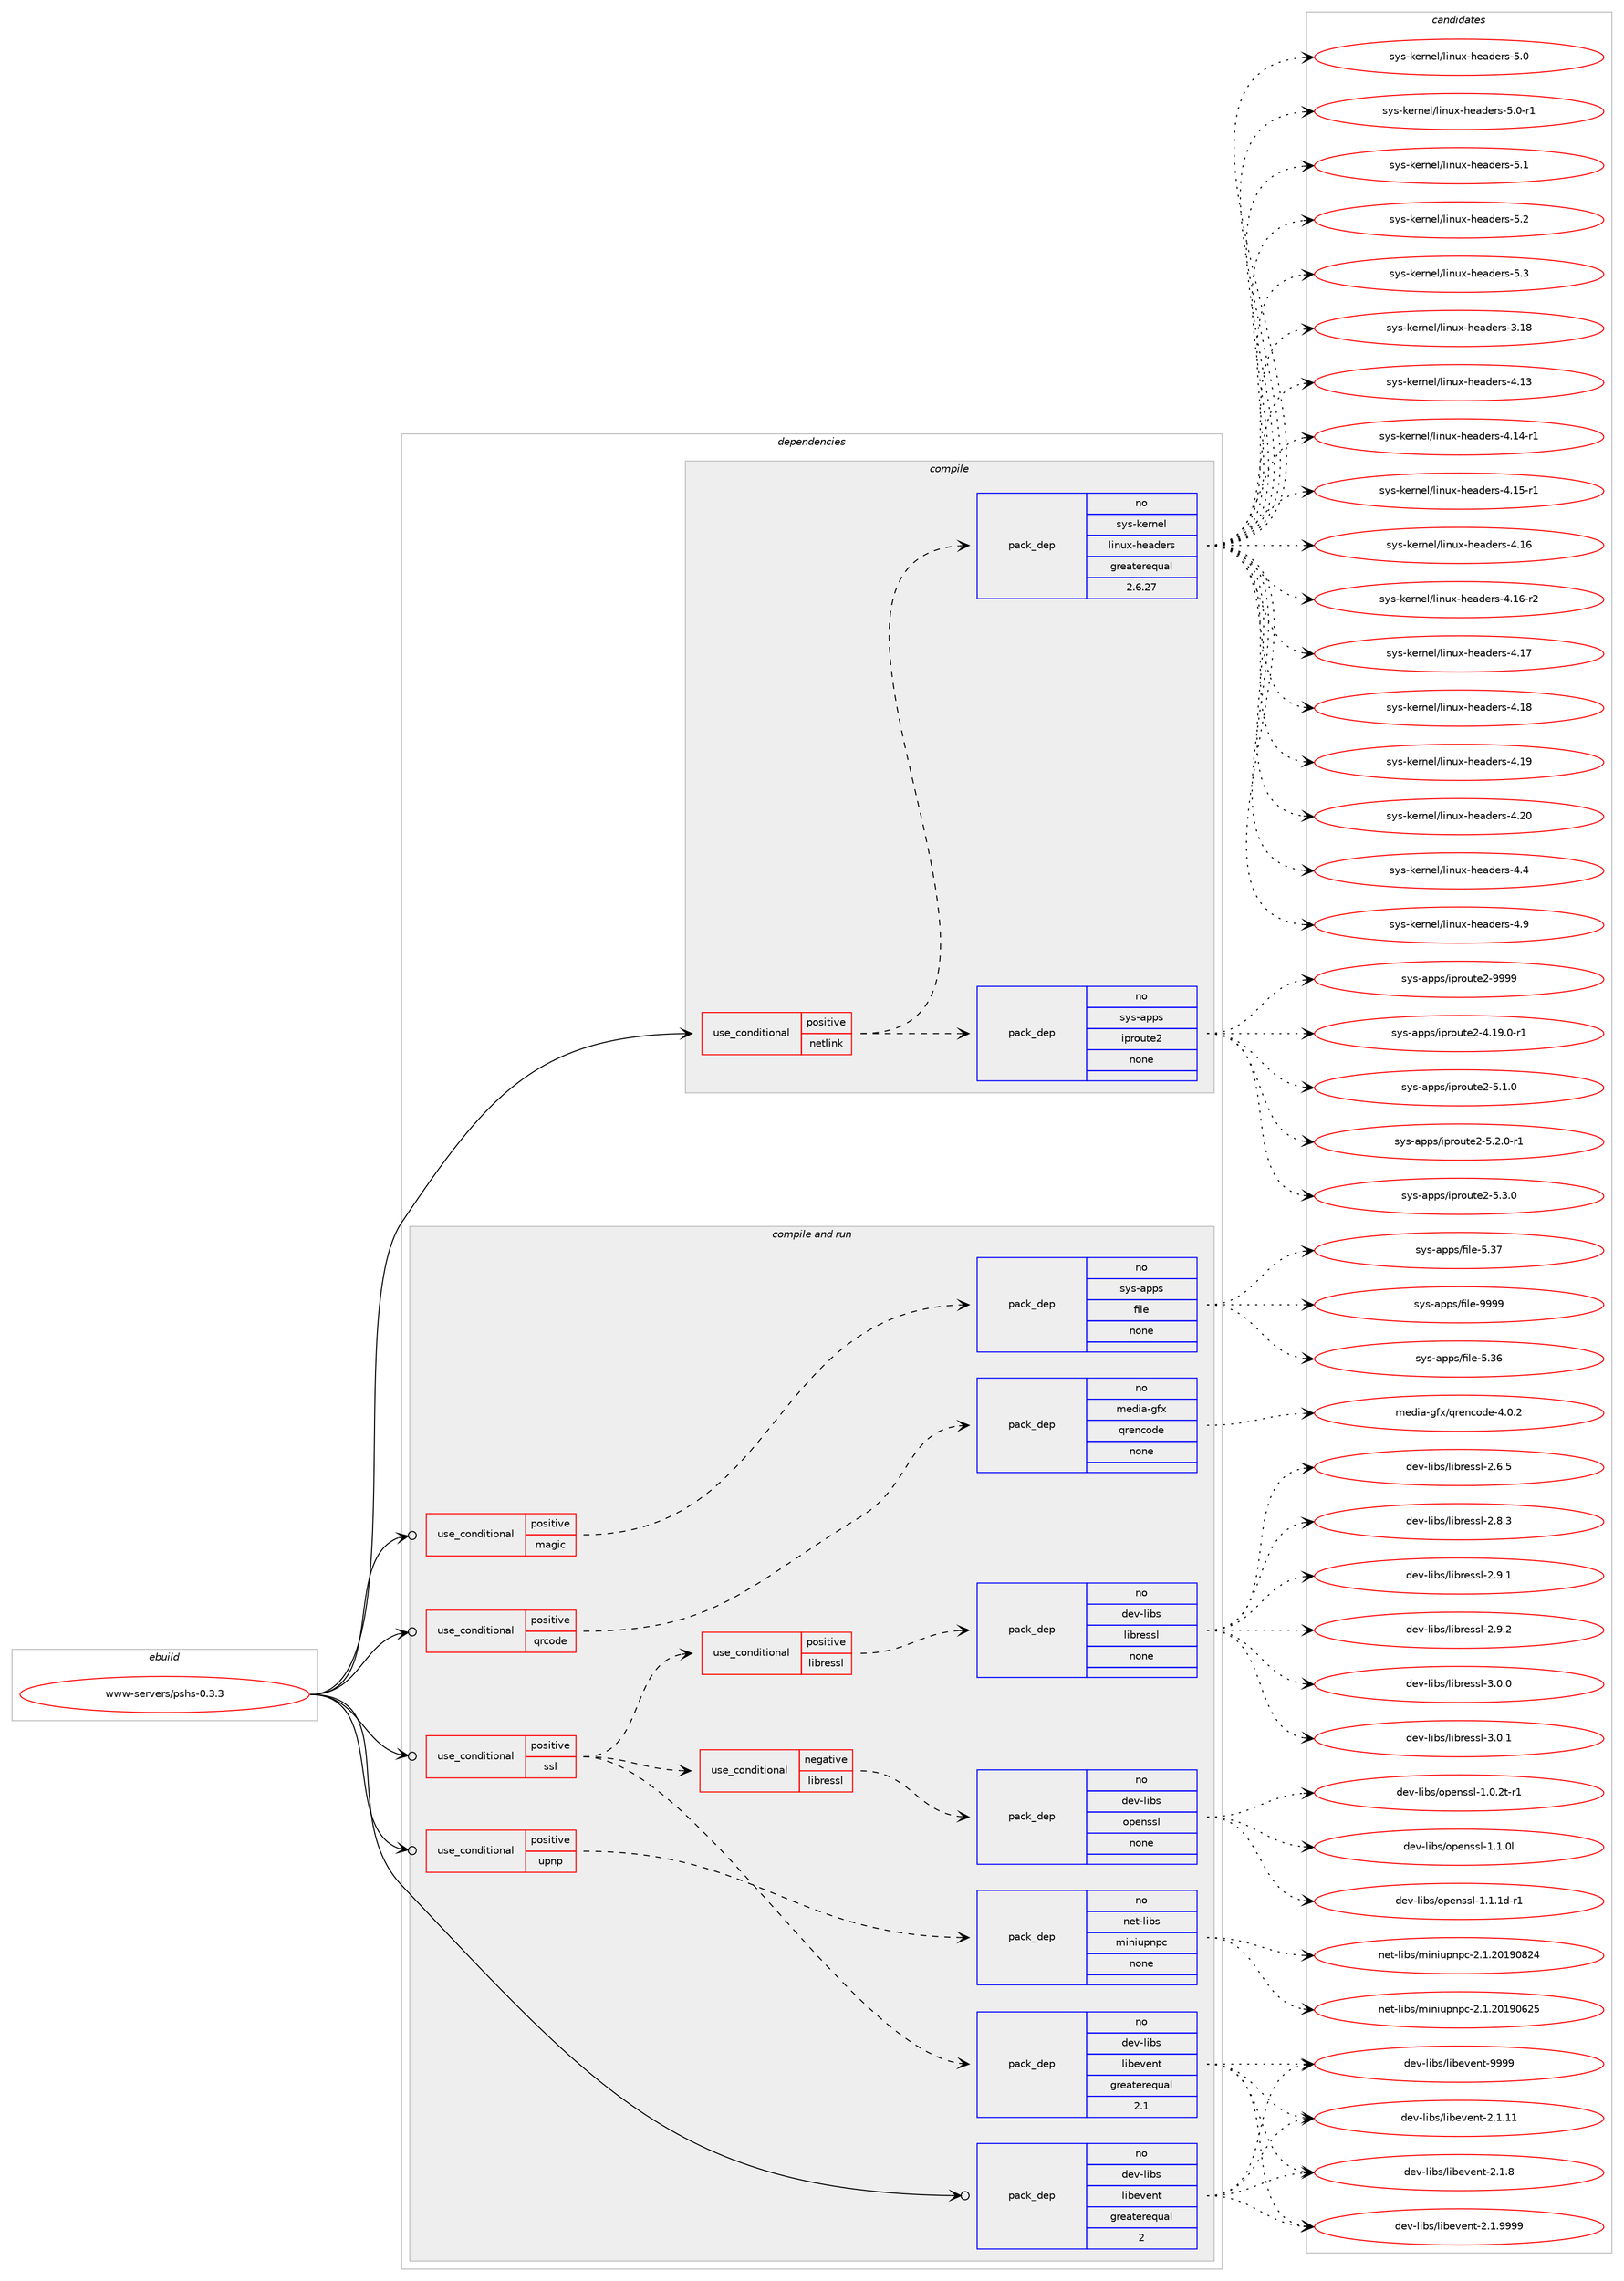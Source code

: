 digraph prolog {

# *************
# Graph options
# *************

newrank=true;
concentrate=true;
compound=true;
graph [rankdir=LR,fontname=Helvetica,fontsize=10,ranksep=1.5];#, ranksep=2.5, nodesep=0.2];
edge  [arrowhead=vee];
node  [fontname=Helvetica,fontsize=10];

# **********
# The ebuild
# **********

subgraph cluster_leftcol {
color=gray;
rank=same;
label=<<i>ebuild</i>>;
id [label="www-servers/pshs-0.3.3", color=red, width=4, href="../www-servers/pshs-0.3.3.svg"];
}

# ****************
# The dependencies
# ****************

subgraph cluster_midcol {
color=gray;
label=<<i>dependencies</i>>;
subgraph cluster_compile {
fillcolor="#eeeeee";
style=filled;
label=<<i>compile</i>>;
subgraph cond69 {
dependency470 [label=<<TABLE BORDER="0" CELLBORDER="1" CELLSPACING="0" CELLPADDING="4"><TR><TD ROWSPAN="3" CELLPADDING="10">use_conditional</TD></TR><TR><TD>positive</TD></TR><TR><TD>netlink</TD></TR></TABLE>>, shape=none, color=red];
subgraph pack397 {
dependency471 [label=<<TABLE BORDER="0" CELLBORDER="1" CELLSPACING="0" CELLPADDING="4" WIDTH="220"><TR><TD ROWSPAN="6" CELLPADDING="30">pack_dep</TD></TR><TR><TD WIDTH="110">no</TD></TR><TR><TD>sys-apps</TD></TR><TR><TD>iproute2</TD></TR><TR><TD>none</TD></TR><TR><TD></TD></TR></TABLE>>, shape=none, color=blue];
}
dependency470:e -> dependency471:w [weight=20,style="dashed",arrowhead="vee"];
subgraph pack398 {
dependency472 [label=<<TABLE BORDER="0" CELLBORDER="1" CELLSPACING="0" CELLPADDING="4" WIDTH="220"><TR><TD ROWSPAN="6" CELLPADDING="30">pack_dep</TD></TR><TR><TD WIDTH="110">no</TD></TR><TR><TD>sys-kernel</TD></TR><TR><TD>linux-headers</TD></TR><TR><TD>greaterequal</TD></TR><TR><TD>2.6.27</TD></TR></TABLE>>, shape=none, color=blue];
}
dependency470:e -> dependency472:w [weight=20,style="dashed",arrowhead="vee"];
}
id:e -> dependency470:w [weight=20,style="solid",arrowhead="vee"];
}
subgraph cluster_compileandrun {
fillcolor="#eeeeee";
style=filled;
label=<<i>compile and run</i>>;
subgraph cond70 {
dependency473 [label=<<TABLE BORDER="0" CELLBORDER="1" CELLSPACING="0" CELLPADDING="4"><TR><TD ROWSPAN="3" CELLPADDING="10">use_conditional</TD></TR><TR><TD>positive</TD></TR><TR><TD>magic</TD></TR></TABLE>>, shape=none, color=red];
subgraph pack399 {
dependency474 [label=<<TABLE BORDER="0" CELLBORDER="1" CELLSPACING="0" CELLPADDING="4" WIDTH="220"><TR><TD ROWSPAN="6" CELLPADDING="30">pack_dep</TD></TR><TR><TD WIDTH="110">no</TD></TR><TR><TD>sys-apps</TD></TR><TR><TD>file</TD></TR><TR><TD>none</TD></TR><TR><TD></TD></TR></TABLE>>, shape=none, color=blue];
}
dependency473:e -> dependency474:w [weight=20,style="dashed",arrowhead="vee"];
}
id:e -> dependency473:w [weight=20,style="solid",arrowhead="odotvee"];
subgraph cond71 {
dependency475 [label=<<TABLE BORDER="0" CELLBORDER="1" CELLSPACING="0" CELLPADDING="4"><TR><TD ROWSPAN="3" CELLPADDING="10">use_conditional</TD></TR><TR><TD>positive</TD></TR><TR><TD>qrcode</TD></TR></TABLE>>, shape=none, color=red];
subgraph pack400 {
dependency476 [label=<<TABLE BORDER="0" CELLBORDER="1" CELLSPACING="0" CELLPADDING="4" WIDTH="220"><TR><TD ROWSPAN="6" CELLPADDING="30">pack_dep</TD></TR><TR><TD WIDTH="110">no</TD></TR><TR><TD>media-gfx</TD></TR><TR><TD>qrencode</TD></TR><TR><TD>none</TD></TR><TR><TD></TD></TR></TABLE>>, shape=none, color=blue];
}
dependency475:e -> dependency476:w [weight=20,style="dashed",arrowhead="vee"];
}
id:e -> dependency475:w [weight=20,style="solid",arrowhead="odotvee"];
subgraph cond72 {
dependency477 [label=<<TABLE BORDER="0" CELLBORDER="1" CELLSPACING="0" CELLPADDING="4"><TR><TD ROWSPAN="3" CELLPADDING="10">use_conditional</TD></TR><TR><TD>positive</TD></TR><TR><TD>ssl</TD></TR></TABLE>>, shape=none, color=red];
subgraph pack401 {
dependency478 [label=<<TABLE BORDER="0" CELLBORDER="1" CELLSPACING="0" CELLPADDING="4" WIDTH="220"><TR><TD ROWSPAN="6" CELLPADDING="30">pack_dep</TD></TR><TR><TD WIDTH="110">no</TD></TR><TR><TD>dev-libs</TD></TR><TR><TD>libevent</TD></TR><TR><TD>greaterequal</TD></TR><TR><TD>2.1</TD></TR></TABLE>>, shape=none, color=blue];
}
dependency477:e -> dependency478:w [weight=20,style="dashed",arrowhead="vee"];
subgraph cond73 {
dependency479 [label=<<TABLE BORDER="0" CELLBORDER="1" CELLSPACING="0" CELLPADDING="4"><TR><TD ROWSPAN="3" CELLPADDING="10">use_conditional</TD></TR><TR><TD>negative</TD></TR><TR><TD>libressl</TD></TR></TABLE>>, shape=none, color=red];
subgraph pack402 {
dependency480 [label=<<TABLE BORDER="0" CELLBORDER="1" CELLSPACING="0" CELLPADDING="4" WIDTH="220"><TR><TD ROWSPAN="6" CELLPADDING="30">pack_dep</TD></TR><TR><TD WIDTH="110">no</TD></TR><TR><TD>dev-libs</TD></TR><TR><TD>openssl</TD></TR><TR><TD>none</TD></TR><TR><TD></TD></TR></TABLE>>, shape=none, color=blue];
}
dependency479:e -> dependency480:w [weight=20,style="dashed",arrowhead="vee"];
}
dependency477:e -> dependency479:w [weight=20,style="dashed",arrowhead="vee"];
subgraph cond74 {
dependency481 [label=<<TABLE BORDER="0" CELLBORDER="1" CELLSPACING="0" CELLPADDING="4"><TR><TD ROWSPAN="3" CELLPADDING="10">use_conditional</TD></TR><TR><TD>positive</TD></TR><TR><TD>libressl</TD></TR></TABLE>>, shape=none, color=red];
subgraph pack403 {
dependency482 [label=<<TABLE BORDER="0" CELLBORDER="1" CELLSPACING="0" CELLPADDING="4" WIDTH="220"><TR><TD ROWSPAN="6" CELLPADDING="30">pack_dep</TD></TR><TR><TD WIDTH="110">no</TD></TR><TR><TD>dev-libs</TD></TR><TR><TD>libressl</TD></TR><TR><TD>none</TD></TR><TR><TD></TD></TR></TABLE>>, shape=none, color=blue];
}
dependency481:e -> dependency482:w [weight=20,style="dashed",arrowhead="vee"];
}
dependency477:e -> dependency481:w [weight=20,style="dashed",arrowhead="vee"];
}
id:e -> dependency477:w [weight=20,style="solid",arrowhead="odotvee"];
subgraph cond75 {
dependency483 [label=<<TABLE BORDER="0" CELLBORDER="1" CELLSPACING="0" CELLPADDING="4"><TR><TD ROWSPAN="3" CELLPADDING="10">use_conditional</TD></TR><TR><TD>positive</TD></TR><TR><TD>upnp</TD></TR></TABLE>>, shape=none, color=red];
subgraph pack404 {
dependency484 [label=<<TABLE BORDER="0" CELLBORDER="1" CELLSPACING="0" CELLPADDING="4" WIDTH="220"><TR><TD ROWSPAN="6" CELLPADDING="30">pack_dep</TD></TR><TR><TD WIDTH="110">no</TD></TR><TR><TD>net-libs</TD></TR><TR><TD>miniupnpc</TD></TR><TR><TD>none</TD></TR><TR><TD></TD></TR></TABLE>>, shape=none, color=blue];
}
dependency483:e -> dependency484:w [weight=20,style="dashed",arrowhead="vee"];
}
id:e -> dependency483:w [weight=20,style="solid",arrowhead="odotvee"];
subgraph pack405 {
dependency485 [label=<<TABLE BORDER="0" CELLBORDER="1" CELLSPACING="0" CELLPADDING="4" WIDTH="220"><TR><TD ROWSPAN="6" CELLPADDING="30">pack_dep</TD></TR><TR><TD WIDTH="110">no</TD></TR><TR><TD>dev-libs</TD></TR><TR><TD>libevent</TD></TR><TR><TD>greaterequal</TD></TR><TR><TD>2</TD></TR></TABLE>>, shape=none, color=blue];
}
id:e -> dependency485:w [weight=20,style="solid",arrowhead="odotvee"];
}
subgraph cluster_run {
fillcolor="#eeeeee";
style=filled;
label=<<i>run</i>>;
}
}

# **************
# The candidates
# **************

subgraph cluster_choices {
rank=same;
color=gray;
label=<<i>candidates</i>>;

subgraph choice397 {
color=black;
nodesep=1;
choice11512111545971121121154710511211411111711610150455246495746484511449 [label="sys-apps/iproute2-4.19.0-r1", color=red, width=4,href="../sys-apps/iproute2-4.19.0-r1.svg"];
choice11512111545971121121154710511211411111711610150455346494648 [label="sys-apps/iproute2-5.1.0", color=red, width=4,href="../sys-apps/iproute2-5.1.0.svg"];
choice115121115459711211211547105112114111117116101504553465046484511449 [label="sys-apps/iproute2-5.2.0-r1", color=red, width=4,href="../sys-apps/iproute2-5.2.0-r1.svg"];
choice11512111545971121121154710511211411111711610150455346514648 [label="sys-apps/iproute2-5.3.0", color=red, width=4,href="../sys-apps/iproute2-5.3.0.svg"];
choice115121115459711211211547105112114111117116101504557575757 [label="sys-apps/iproute2-9999", color=red, width=4,href="../sys-apps/iproute2-9999.svg"];
dependency471:e -> choice11512111545971121121154710511211411111711610150455246495746484511449:w [style=dotted,weight="100"];
dependency471:e -> choice11512111545971121121154710511211411111711610150455346494648:w [style=dotted,weight="100"];
dependency471:e -> choice115121115459711211211547105112114111117116101504553465046484511449:w [style=dotted,weight="100"];
dependency471:e -> choice11512111545971121121154710511211411111711610150455346514648:w [style=dotted,weight="100"];
dependency471:e -> choice115121115459711211211547105112114111117116101504557575757:w [style=dotted,weight="100"];
}
subgraph choice398 {
color=black;
nodesep=1;
choice115121115451071011141101011084710810511011712045104101971001011141154551464956 [label="sys-kernel/linux-headers-3.18", color=red, width=4,href="../sys-kernel/linux-headers-3.18.svg"];
choice115121115451071011141101011084710810511011712045104101971001011141154552464951 [label="sys-kernel/linux-headers-4.13", color=red, width=4,href="../sys-kernel/linux-headers-4.13.svg"];
choice1151211154510710111411010110847108105110117120451041019710010111411545524649524511449 [label="sys-kernel/linux-headers-4.14-r1", color=red, width=4,href="../sys-kernel/linux-headers-4.14-r1.svg"];
choice1151211154510710111411010110847108105110117120451041019710010111411545524649534511449 [label="sys-kernel/linux-headers-4.15-r1", color=red, width=4,href="../sys-kernel/linux-headers-4.15-r1.svg"];
choice115121115451071011141101011084710810511011712045104101971001011141154552464954 [label="sys-kernel/linux-headers-4.16", color=red, width=4,href="../sys-kernel/linux-headers-4.16.svg"];
choice1151211154510710111411010110847108105110117120451041019710010111411545524649544511450 [label="sys-kernel/linux-headers-4.16-r2", color=red, width=4,href="../sys-kernel/linux-headers-4.16-r2.svg"];
choice115121115451071011141101011084710810511011712045104101971001011141154552464955 [label="sys-kernel/linux-headers-4.17", color=red, width=4,href="../sys-kernel/linux-headers-4.17.svg"];
choice115121115451071011141101011084710810511011712045104101971001011141154552464956 [label="sys-kernel/linux-headers-4.18", color=red, width=4,href="../sys-kernel/linux-headers-4.18.svg"];
choice115121115451071011141101011084710810511011712045104101971001011141154552464957 [label="sys-kernel/linux-headers-4.19", color=red, width=4,href="../sys-kernel/linux-headers-4.19.svg"];
choice115121115451071011141101011084710810511011712045104101971001011141154552465048 [label="sys-kernel/linux-headers-4.20", color=red, width=4,href="../sys-kernel/linux-headers-4.20.svg"];
choice1151211154510710111411010110847108105110117120451041019710010111411545524652 [label="sys-kernel/linux-headers-4.4", color=red, width=4,href="../sys-kernel/linux-headers-4.4.svg"];
choice1151211154510710111411010110847108105110117120451041019710010111411545524657 [label="sys-kernel/linux-headers-4.9", color=red, width=4,href="../sys-kernel/linux-headers-4.9.svg"];
choice1151211154510710111411010110847108105110117120451041019710010111411545534648 [label="sys-kernel/linux-headers-5.0", color=red, width=4,href="../sys-kernel/linux-headers-5.0.svg"];
choice11512111545107101114110101108471081051101171204510410197100101114115455346484511449 [label="sys-kernel/linux-headers-5.0-r1", color=red, width=4,href="../sys-kernel/linux-headers-5.0-r1.svg"];
choice1151211154510710111411010110847108105110117120451041019710010111411545534649 [label="sys-kernel/linux-headers-5.1", color=red, width=4,href="../sys-kernel/linux-headers-5.1.svg"];
choice1151211154510710111411010110847108105110117120451041019710010111411545534650 [label="sys-kernel/linux-headers-5.2", color=red, width=4,href="../sys-kernel/linux-headers-5.2.svg"];
choice1151211154510710111411010110847108105110117120451041019710010111411545534651 [label="sys-kernel/linux-headers-5.3", color=red, width=4,href="../sys-kernel/linux-headers-5.3.svg"];
dependency472:e -> choice115121115451071011141101011084710810511011712045104101971001011141154551464956:w [style=dotted,weight="100"];
dependency472:e -> choice115121115451071011141101011084710810511011712045104101971001011141154552464951:w [style=dotted,weight="100"];
dependency472:e -> choice1151211154510710111411010110847108105110117120451041019710010111411545524649524511449:w [style=dotted,weight="100"];
dependency472:e -> choice1151211154510710111411010110847108105110117120451041019710010111411545524649534511449:w [style=dotted,weight="100"];
dependency472:e -> choice115121115451071011141101011084710810511011712045104101971001011141154552464954:w [style=dotted,weight="100"];
dependency472:e -> choice1151211154510710111411010110847108105110117120451041019710010111411545524649544511450:w [style=dotted,weight="100"];
dependency472:e -> choice115121115451071011141101011084710810511011712045104101971001011141154552464955:w [style=dotted,weight="100"];
dependency472:e -> choice115121115451071011141101011084710810511011712045104101971001011141154552464956:w [style=dotted,weight="100"];
dependency472:e -> choice115121115451071011141101011084710810511011712045104101971001011141154552464957:w [style=dotted,weight="100"];
dependency472:e -> choice115121115451071011141101011084710810511011712045104101971001011141154552465048:w [style=dotted,weight="100"];
dependency472:e -> choice1151211154510710111411010110847108105110117120451041019710010111411545524652:w [style=dotted,weight="100"];
dependency472:e -> choice1151211154510710111411010110847108105110117120451041019710010111411545524657:w [style=dotted,weight="100"];
dependency472:e -> choice1151211154510710111411010110847108105110117120451041019710010111411545534648:w [style=dotted,weight="100"];
dependency472:e -> choice11512111545107101114110101108471081051101171204510410197100101114115455346484511449:w [style=dotted,weight="100"];
dependency472:e -> choice1151211154510710111411010110847108105110117120451041019710010111411545534649:w [style=dotted,weight="100"];
dependency472:e -> choice1151211154510710111411010110847108105110117120451041019710010111411545534650:w [style=dotted,weight="100"];
dependency472:e -> choice1151211154510710111411010110847108105110117120451041019710010111411545534651:w [style=dotted,weight="100"];
}
subgraph choice399 {
color=black;
nodesep=1;
choice1151211154597112112115471021051081014553465154 [label="sys-apps/file-5.36", color=red, width=4,href="../sys-apps/file-5.36.svg"];
choice1151211154597112112115471021051081014553465155 [label="sys-apps/file-5.37", color=red, width=4,href="../sys-apps/file-5.37.svg"];
choice1151211154597112112115471021051081014557575757 [label="sys-apps/file-9999", color=red, width=4,href="../sys-apps/file-9999.svg"];
dependency474:e -> choice1151211154597112112115471021051081014553465154:w [style=dotted,weight="100"];
dependency474:e -> choice1151211154597112112115471021051081014553465155:w [style=dotted,weight="100"];
dependency474:e -> choice1151211154597112112115471021051081014557575757:w [style=dotted,weight="100"];
}
subgraph choice400 {
color=black;
nodesep=1;
choice10910110010597451031021204711311410111099111100101455246484650 [label="media-gfx/qrencode-4.0.2", color=red, width=4,href="../media-gfx/qrencode-4.0.2.svg"];
dependency476:e -> choice10910110010597451031021204711311410111099111100101455246484650:w [style=dotted,weight="100"];
}
subgraph choice401 {
color=black;
nodesep=1;
choice1001011184510810598115471081059810111810111011645504649464949 [label="dev-libs/libevent-2.1.11", color=red, width=4,href="../dev-libs/libevent-2.1.11.svg"];
choice10010111845108105981154710810598101118101110116455046494656 [label="dev-libs/libevent-2.1.8", color=red, width=4,href="../dev-libs/libevent-2.1.8.svg"];
choice10010111845108105981154710810598101118101110116455046494657575757 [label="dev-libs/libevent-2.1.9999", color=red, width=4,href="../dev-libs/libevent-2.1.9999.svg"];
choice100101118451081059811547108105981011181011101164557575757 [label="dev-libs/libevent-9999", color=red, width=4,href="../dev-libs/libevent-9999.svg"];
dependency478:e -> choice1001011184510810598115471081059810111810111011645504649464949:w [style=dotted,weight="100"];
dependency478:e -> choice10010111845108105981154710810598101118101110116455046494656:w [style=dotted,weight="100"];
dependency478:e -> choice10010111845108105981154710810598101118101110116455046494657575757:w [style=dotted,weight="100"];
dependency478:e -> choice100101118451081059811547108105981011181011101164557575757:w [style=dotted,weight="100"];
}
subgraph choice402 {
color=black;
nodesep=1;
choice1001011184510810598115471111121011101151151084549464846501164511449 [label="dev-libs/openssl-1.0.2t-r1", color=red, width=4,href="../dev-libs/openssl-1.0.2t-r1.svg"];
choice100101118451081059811547111112101110115115108454946494648108 [label="dev-libs/openssl-1.1.0l", color=red, width=4,href="../dev-libs/openssl-1.1.0l.svg"];
choice1001011184510810598115471111121011101151151084549464946491004511449 [label="dev-libs/openssl-1.1.1d-r1", color=red, width=4,href="../dev-libs/openssl-1.1.1d-r1.svg"];
dependency480:e -> choice1001011184510810598115471111121011101151151084549464846501164511449:w [style=dotted,weight="100"];
dependency480:e -> choice100101118451081059811547111112101110115115108454946494648108:w [style=dotted,weight="100"];
dependency480:e -> choice1001011184510810598115471111121011101151151084549464946491004511449:w [style=dotted,weight="100"];
}
subgraph choice403 {
color=black;
nodesep=1;
choice10010111845108105981154710810598114101115115108455046544653 [label="dev-libs/libressl-2.6.5", color=red, width=4,href="../dev-libs/libressl-2.6.5.svg"];
choice10010111845108105981154710810598114101115115108455046564651 [label="dev-libs/libressl-2.8.3", color=red, width=4,href="../dev-libs/libressl-2.8.3.svg"];
choice10010111845108105981154710810598114101115115108455046574649 [label="dev-libs/libressl-2.9.1", color=red, width=4,href="../dev-libs/libressl-2.9.1.svg"];
choice10010111845108105981154710810598114101115115108455046574650 [label="dev-libs/libressl-2.9.2", color=red, width=4,href="../dev-libs/libressl-2.9.2.svg"];
choice10010111845108105981154710810598114101115115108455146484648 [label="dev-libs/libressl-3.0.0", color=red, width=4,href="../dev-libs/libressl-3.0.0.svg"];
choice10010111845108105981154710810598114101115115108455146484649 [label="dev-libs/libressl-3.0.1", color=red, width=4,href="../dev-libs/libressl-3.0.1.svg"];
dependency482:e -> choice10010111845108105981154710810598114101115115108455046544653:w [style=dotted,weight="100"];
dependency482:e -> choice10010111845108105981154710810598114101115115108455046564651:w [style=dotted,weight="100"];
dependency482:e -> choice10010111845108105981154710810598114101115115108455046574649:w [style=dotted,weight="100"];
dependency482:e -> choice10010111845108105981154710810598114101115115108455046574650:w [style=dotted,weight="100"];
dependency482:e -> choice10010111845108105981154710810598114101115115108455146484648:w [style=dotted,weight="100"];
dependency482:e -> choice10010111845108105981154710810598114101115115108455146484649:w [style=dotted,weight="100"];
}
subgraph choice404 {
color=black;
nodesep=1;
choice1101011164510810598115471091051101051171121101129945504649465048495748545053 [label="net-libs/miniupnpc-2.1.20190625", color=red, width=4,href="../net-libs/miniupnpc-2.1.20190625.svg"];
choice1101011164510810598115471091051101051171121101129945504649465048495748565052 [label="net-libs/miniupnpc-2.1.20190824", color=red, width=4,href="../net-libs/miniupnpc-2.1.20190824.svg"];
dependency484:e -> choice1101011164510810598115471091051101051171121101129945504649465048495748545053:w [style=dotted,weight="100"];
dependency484:e -> choice1101011164510810598115471091051101051171121101129945504649465048495748565052:w [style=dotted,weight="100"];
}
subgraph choice405 {
color=black;
nodesep=1;
choice1001011184510810598115471081059810111810111011645504649464949 [label="dev-libs/libevent-2.1.11", color=red, width=4,href="../dev-libs/libevent-2.1.11.svg"];
choice10010111845108105981154710810598101118101110116455046494656 [label="dev-libs/libevent-2.1.8", color=red, width=4,href="../dev-libs/libevent-2.1.8.svg"];
choice10010111845108105981154710810598101118101110116455046494657575757 [label="dev-libs/libevent-2.1.9999", color=red, width=4,href="../dev-libs/libevent-2.1.9999.svg"];
choice100101118451081059811547108105981011181011101164557575757 [label="dev-libs/libevent-9999", color=red, width=4,href="../dev-libs/libevent-9999.svg"];
dependency485:e -> choice1001011184510810598115471081059810111810111011645504649464949:w [style=dotted,weight="100"];
dependency485:e -> choice10010111845108105981154710810598101118101110116455046494656:w [style=dotted,weight="100"];
dependency485:e -> choice10010111845108105981154710810598101118101110116455046494657575757:w [style=dotted,weight="100"];
dependency485:e -> choice100101118451081059811547108105981011181011101164557575757:w [style=dotted,weight="100"];
}
}

}
